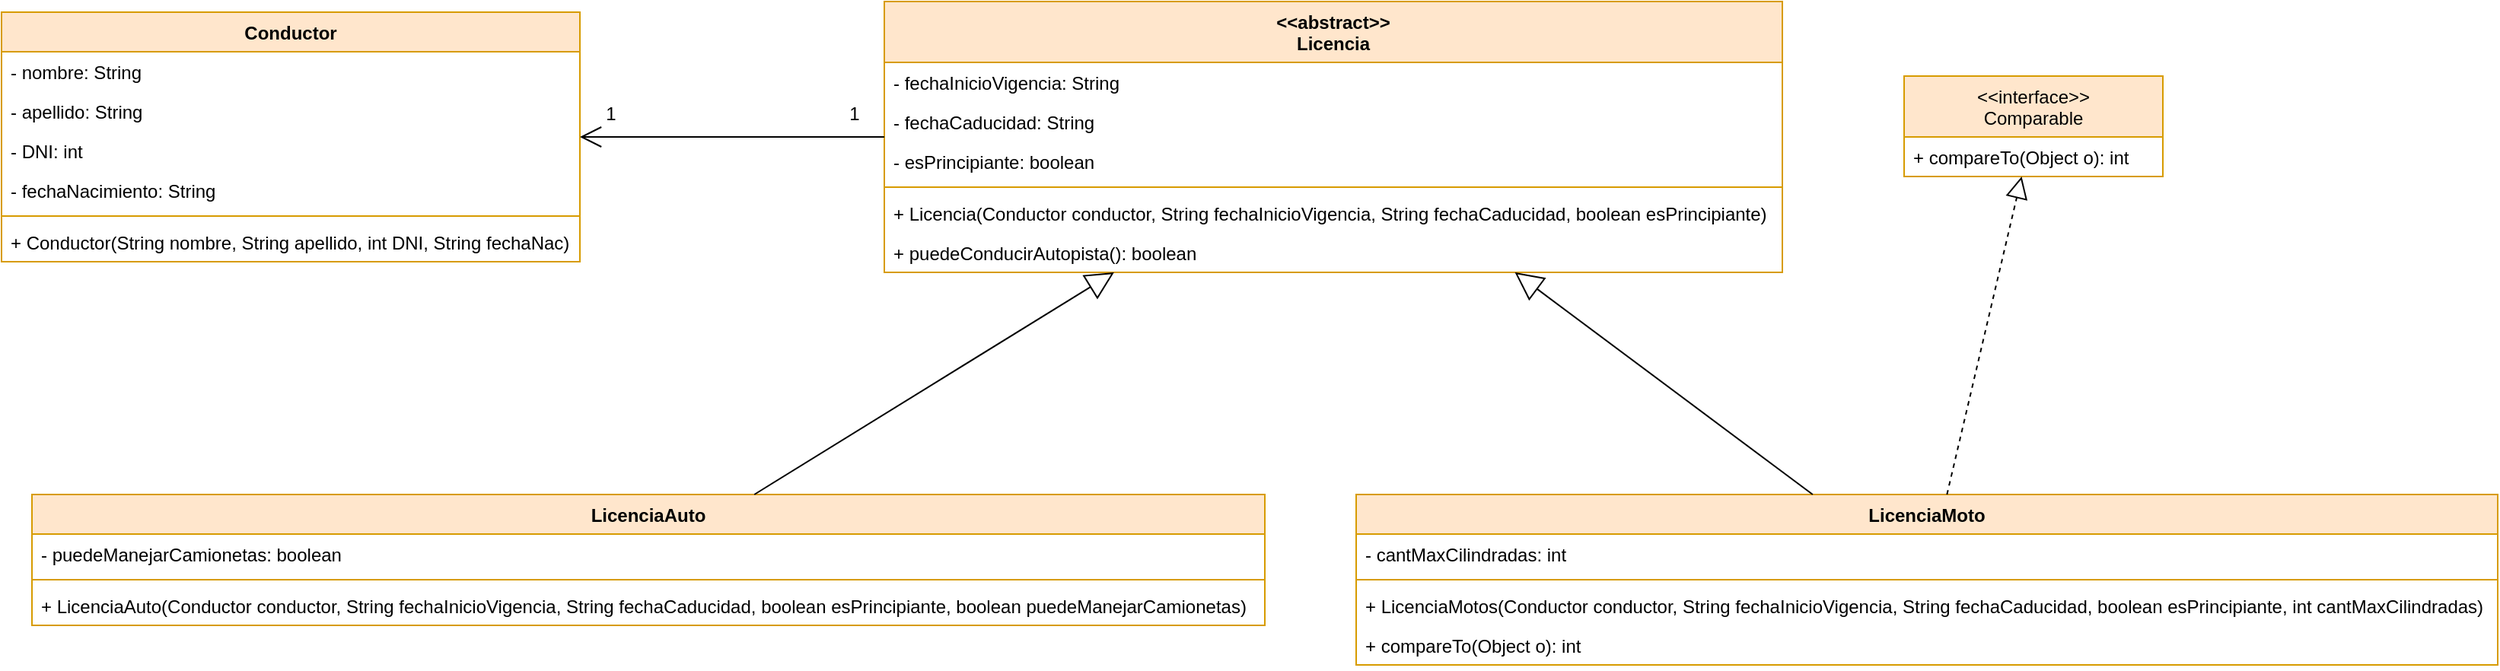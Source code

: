 <mxfile version="14.8.3" type="google"><diagram id="rb5g5wRQAsIn745uUFzb" name="Page-1"><mxGraphModel dx="2249" dy="762" grid="1" gridSize="10" guides="1" tooltips="1" connect="1" arrows="1" fold="1" page="1" pageScale="1" pageWidth="827" pageHeight="1169" math="0" shadow="0"><root><mxCell id="0"/><mxCell id="1" parent="0"/><mxCell id="W9UwxXNPBAQWh-vZQcRE-1" value="Conductor" style="swimlane;fontStyle=1;align=center;verticalAlign=top;childLayout=stackLayout;horizontal=1;startSize=26;horizontalStack=0;resizeParent=1;resizeParentMax=0;resizeLast=0;collapsible=1;marginBottom=0;fillColor=#ffe6cc;strokeColor=#d79b00;" parent="1" vertex="1"><mxGeometry x="-370" y="123" width="380" height="164" as="geometry"/></mxCell><mxCell id="W9UwxXNPBAQWh-vZQcRE-2" value="- nombre: String" style="text;strokeColor=none;fillColor=none;align=left;verticalAlign=top;spacingLeft=4;spacingRight=4;overflow=hidden;rotatable=0;points=[[0,0.5],[1,0.5]];portConstraint=eastwest;" parent="W9UwxXNPBAQWh-vZQcRE-1" vertex="1"><mxGeometry y="26" width="380" height="26" as="geometry"/></mxCell><mxCell id="W9UwxXNPBAQWh-vZQcRE-19" value="- apellido: String" style="text;strokeColor=none;fillColor=none;align=left;verticalAlign=top;spacingLeft=4;spacingRight=4;overflow=hidden;rotatable=0;points=[[0,0.5],[1,0.5]];portConstraint=eastwest;" parent="W9UwxXNPBAQWh-vZQcRE-1" vertex="1"><mxGeometry y="52" width="380" height="26" as="geometry"/></mxCell><mxCell id="xuAiMoIAbgYwNR2k_taR-1" value="- DNI: int" style="text;strokeColor=none;fillColor=none;align=left;verticalAlign=top;spacingLeft=4;spacingRight=4;overflow=hidden;rotatable=0;points=[[0,0.5],[1,0.5]];portConstraint=eastwest;" vertex="1" parent="W9UwxXNPBAQWh-vZQcRE-1"><mxGeometry y="78" width="380" height="26" as="geometry"/></mxCell><mxCell id="W9UwxXNPBAQWh-vZQcRE-20" value="- fechaNacimiento: String" style="text;strokeColor=none;fillColor=none;align=left;verticalAlign=top;spacingLeft=4;spacingRight=4;overflow=hidden;rotatable=0;points=[[0,0.5],[1,0.5]];portConstraint=eastwest;" parent="W9UwxXNPBAQWh-vZQcRE-1" vertex="1"><mxGeometry y="104" width="380" height="26" as="geometry"/></mxCell><mxCell id="W9UwxXNPBAQWh-vZQcRE-3" value="" style="line;strokeWidth=1;fillColor=#ffe6cc;align=left;verticalAlign=middle;spacingTop=-1;spacingLeft=3;spacingRight=3;rotatable=0;labelPosition=right;points=[];portConstraint=eastwest;strokeColor=#d79b00;" parent="W9UwxXNPBAQWh-vZQcRE-1" vertex="1"><mxGeometry y="130" width="380" height="8" as="geometry"/></mxCell><mxCell id="W9UwxXNPBAQWh-vZQcRE-4" value="+ Conductor(String nombre, String apellido, int DNI, String fechaNac)" style="text;strokeColor=none;fillColor=none;align=left;verticalAlign=top;spacingLeft=4;spacingRight=4;overflow=hidden;rotatable=0;points=[[0,0.5],[1,0.5]];portConstraint=eastwest;" parent="W9UwxXNPBAQWh-vZQcRE-1" vertex="1"><mxGeometry y="138" width="380" height="26" as="geometry"/></mxCell><mxCell id="W9UwxXNPBAQWh-vZQcRE-5" value="&lt;&lt;abstract&gt;&gt;&#10;Licencia" style="swimlane;fontStyle=1;align=center;verticalAlign=top;childLayout=stackLayout;horizontal=1;startSize=40;horizontalStack=0;resizeParent=1;resizeParentMax=0;resizeLast=0;collapsible=1;marginBottom=0;fillColor=#ffe6cc;strokeColor=#d79b00;" parent="1" vertex="1"><mxGeometry x="210" y="116" width="590" height="178" as="geometry"/></mxCell><mxCell id="W9UwxXNPBAQWh-vZQcRE-17" value="- fechaInicioVigencia: String" style="text;strokeColor=none;fillColor=none;align=left;verticalAlign=top;spacingLeft=4;spacingRight=4;overflow=hidden;rotatable=0;points=[[0,0.5],[1,0.5]];portConstraint=eastwest;" parent="W9UwxXNPBAQWh-vZQcRE-5" vertex="1"><mxGeometry y="40" width="590" height="26" as="geometry"/></mxCell><mxCell id="W9UwxXNPBAQWh-vZQcRE-18" value="- fechaCaducidad: String" style="text;strokeColor=none;fillColor=none;align=left;verticalAlign=top;spacingLeft=4;spacingRight=4;overflow=hidden;rotatable=0;points=[[0,0.5],[1,0.5]];portConstraint=eastwest;" parent="W9UwxXNPBAQWh-vZQcRE-5" vertex="1"><mxGeometry y="66" width="590" height="26" as="geometry"/></mxCell><mxCell id="W9UwxXNPBAQWh-vZQcRE-41" value="- esPrincipiante: boolean" style="text;strokeColor=none;fillColor=none;align=left;verticalAlign=top;spacingLeft=4;spacingRight=4;overflow=hidden;rotatable=0;points=[[0,0.5],[1,0.5]];portConstraint=eastwest;" parent="W9UwxXNPBAQWh-vZQcRE-5" vertex="1"><mxGeometry y="92" width="590" height="26" as="geometry"/></mxCell><mxCell id="W9UwxXNPBAQWh-vZQcRE-7" value="" style="line;strokeWidth=1;fillColor=#ffe6cc;align=left;verticalAlign=middle;spacingTop=-1;spacingLeft=3;spacingRight=3;rotatable=0;labelPosition=right;points=[];portConstraint=eastwest;strokeColor=#d79b00;" parent="W9UwxXNPBAQWh-vZQcRE-5" vertex="1"><mxGeometry y="118" width="590" height="8" as="geometry"/></mxCell><mxCell id="V5My2ZaupANnXgkYsE3B-1" value="+ Licencia(Conductor conductor, String fechaInicioVigencia, String fechaCaducidad, boolean esPrincipiante)" style="text;strokeColor=none;fillColor=none;align=left;verticalAlign=top;spacingLeft=4;spacingRight=4;overflow=hidden;rotatable=0;points=[[0,0.5],[1,0.5]];portConstraint=eastwest;" parent="W9UwxXNPBAQWh-vZQcRE-5" vertex="1"><mxGeometry y="126" width="590" height="26" as="geometry"/></mxCell><mxCell id="W9UwxXNPBAQWh-vZQcRE-8" value="+ puedeConducirAutopista(): boolean" style="text;strokeColor=none;fillColor=none;align=left;verticalAlign=top;spacingLeft=4;spacingRight=4;overflow=hidden;rotatable=0;points=[[0,0.5],[1,0.5]];portConstraint=eastwest;" parent="W9UwxXNPBAQWh-vZQcRE-5" vertex="1"><mxGeometry y="152" width="590" height="26" as="geometry"/></mxCell><mxCell id="W9UwxXNPBAQWh-vZQcRE-9" value="LicenciaAuto" style="swimlane;fontStyle=1;align=center;verticalAlign=top;childLayout=stackLayout;horizontal=1;startSize=26;horizontalStack=0;resizeParent=1;resizeParentMax=0;resizeLast=0;collapsible=1;marginBottom=0;fillColor=#ffe6cc;strokeColor=#d79b00;" parent="1" vertex="1"><mxGeometry x="-350" y="440" width="810" height="86" as="geometry"/></mxCell><mxCell id="W9UwxXNPBAQWh-vZQcRE-10" value="- puedeManejarCamionetas: boolean" style="text;strokeColor=none;fillColor=none;align=left;verticalAlign=top;spacingLeft=4;spacingRight=4;overflow=hidden;rotatable=0;points=[[0,0.5],[1,0.5]];portConstraint=eastwest;" parent="W9UwxXNPBAQWh-vZQcRE-9" vertex="1"><mxGeometry y="26" width="810" height="26" as="geometry"/></mxCell><mxCell id="W9UwxXNPBAQWh-vZQcRE-11" value="" style="line;strokeWidth=1;fillColor=#ffe6cc;align=left;verticalAlign=middle;spacingTop=-1;spacingLeft=3;spacingRight=3;rotatable=0;labelPosition=right;points=[];portConstraint=eastwest;strokeColor=#d79b00;" parent="W9UwxXNPBAQWh-vZQcRE-9" vertex="1"><mxGeometry y="52" width="810" height="8" as="geometry"/></mxCell><mxCell id="V5My2ZaupANnXgkYsE3B-3" value="+ LicenciaAuto(Conductor conductor, String fechaInicioVigencia, String fechaCaducidad, boolean esPrincipiante, boolean puedeManejarCamionetas)" style="text;strokeColor=none;fillColor=none;align=left;verticalAlign=top;spacingLeft=4;spacingRight=4;overflow=hidden;rotatable=0;points=[[0,0.5],[1,0.5]];portConstraint=eastwest;" parent="W9UwxXNPBAQWh-vZQcRE-9" vertex="1"><mxGeometry y="60" width="810" height="26" as="geometry"/></mxCell><mxCell id="W9UwxXNPBAQWh-vZQcRE-13" value="LicenciaMoto" style="swimlane;fontStyle=1;align=center;verticalAlign=top;childLayout=stackLayout;horizontal=1;startSize=26;horizontalStack=0;resizeParent=1;resizeParentMax=0;resizeLast=0;collapsible=1;marginBottom=0;fillColor=#ffe6cc;strokeColor=#d79b00;" parent="1" vertex="1"><mxGeometry x="520" y="440" width="750" height="112" as="geometry"/></mxCell><mxCell id="W9UwxXNPBAQWh-vZQcRE-14" value="- cantMaxCilindradas: int" style="text;strokeColor=none;fillColor=none;align=left;verticalAlign=top;spacingLeft=4;spacingRight=4;overflow=hidden;rotatable=0;points=[[0,0.5],[1,0.5]];portConstraint=eastwest;" parent="W9UwxXNPBAQWh-vZQcRE-13" vertex="1"><mxGeometry y="26" width="750" height="26" as="geometry"/></mxCell><mxCell id="W9UwxXNPBAQWh-vZQcRE-15" value="" style="line;strokeWidth=1;fillColor=#ffe6cc;align=left;verticalAlign=middle;spacingTop=-1;spacingLeft=3;spacingRight=3;rotatable=0;labelPosition=right;points=[];portConstraint=eastwest;strokeColor=#d79b00;" parent="W9UwxXNPBAQWh-vZQcRE-13" vertex="1"><mxGeometry y="52" width="750" height="8" as="geometry"/></mxCell><mxCell id="V5My2ZaupANnXgkYsE3B-2" value="+ LicenciaMotos(Conductor conductor, String fechaInicioVigencia, String fechaCaducidad, boolean esPrincipiante, int cantMaxCilindradas)" style="text;strokeColor=none;fillColor=none;align=left;verticalAlign=top;spacingLeft=4;spacingRight=4;overflow=hidden;rotatable=0;points=[[0,0.5],[1,0.5]];portConstraint=eastwest;" parent="W9UwxXNPBAQWh-vZQcRE-13" vertex="1"><mxGeometry y="60" width="750" height="26" as="geometry"/></mxCell><mxCell id="W9UwxXNPBAQWh-vZQcRE-16" value="+ compareTo(Object o): int" style="text;strokeColor=none;fillColor=none;align=left;verticalAlign=top;spacingLeft=4;spacingRight=4;overflow=hidden;rotatable=0;points=[[0,0.5],[1,0.5]];portConstraint=eastwest;" parent="W9UwxXNPBAQWh-vZQcRE-13" vertex="1"><mxGeometry y="86" width="750" height="26" as="geometry"/></mxCell><mxCell id="W9UwxXNPBAQWh-vZQcRE-29" value="" style="endArrow=block;endSize=16;endFill=0;html=1;" parent="1" source="W9UwxXNPBAQWh-vZQcRE-9" target="W9UwxXNPBAQWh-vZQcRE-5" edge="1"><mxGeometry x="-0.036" y="104" width="160" relative="1" as="geometry"><mxPoint x="80" y="540" as="sourcePoint"/><mxPoint x="240" y="540" as="targetPoint"/><mxPoint as="offset"/></mxGeometry></mxCell><mxCell id="W9UwxXNPBAQWh-vZQcRE-31" value="" style="endArrow=block;endSize=16;endFill=0;html=1;" parent="1" source="W9UwxXNPBAQWh-vZQcRE-13" target="W9UwxXNPBAQWh-vZQcRE-5" edge="1"><mxGeometry x="-0.036" y="104" width="160" relative="1" as="geometry"><mxPoint x="267.184" y="300" as="sourcePoint"/><mxPoint x="301.954" y="245" as="targetPoint"/><mxPoint as="offset"/></mxGeometry></mxCell><mxCell id="W9UwxXNPBAQWh-vZQcRE-44" value="&lt;&lt;interface&gt;&gt;&#10;Comparable" style="swimlane;fontStyle=0;childLayout=stackLayout;horizontal=1;startSize=40;fillColor=#ffe6cc;horizontalStack=0;resizeParent=1;resizeParentMax=0;resizeLast=0;collapsible=1;marginBottom=0;strokeColor=#d79b00;" parent="1" vertex="1"><mxGeometry x="880" y="165" width="170" height="66" as="geometry"/></mxCell><mxCell id="W9UwxXNPBAQWh-vZQcRE-45" value="+ compareTo(Object o): int" style="text;strokeColor=none;fillColor=none;align=left;verticalAlign=top;spacingLeft=4;spacingRight=4;overflow=hidden;rotatable=0;points=[[0,0.5],[1,0.5]];portConstraint=eastwest;" parent="W9UwxXNPBAQWh-vZQcRE-44" vertex="1"><mxGeometry y="40" width="170" height="26" as="geometry"/></mxCell><mxCell id="W9UwxXNPBAQWh-vZQcRE-49" value="" style="endArrow=block;dashed=1;endFill=0;endSize=12;html=1;" parent="1" source="W9UwxXNPBAQWh-vZQcRE-13" target="W9UwxXNPBAQWh-vZQcRE-44" edge="1"><mxGeometry width="160" relative="1" as="geometry"><mxPoint x="330" y="380" as="sourcePoint"/><mxPoint x="490" y="380" as="targetPoint"/></mxGeometry></mxCell><mxCell id="W9UwxXNPBAQWh-vZQcRE-50" value="" style="endArrow=open;endFill=1;endSize=12;html=1;" parent="1" source="W9UwxXNPBAQWh-vZQcRE-5" target="W9UwxXNPBAQWh-vZQcRE-1" edge="1"><mxGeometry width="160" relative="1" as="geometry"><mxPoint x="330" y="380" as="sourcePoint"/><mxPoint x="490" y="380" as="targetPoint"/></mxGeometry></mxCell><mxCell id="W9UwxXNPBAQWh-vZQcRE-51" value="1" style="text;html=1;align=center;verticalAlign=middle;resizable=0;points=[];autosize=1;strokeColor=none;" parent="1" vertex="1"><mxGeometry x="180" y="180" width="20" height="20" as="geometry"/></mxCell><mxCell id="W9UwxXNPBAQWh-vZQcRE-52" value="1" style="text;html=1;align=center;verticalAlign=middle;resizable=0;points=[];autosize=1;strokeColor=none;" parent="1" vertex="1"><mxGeometry x="20" y="180" width="20" height="20" as="geometry"/></mxCell></root></mxGraphModel></diagram></mxfile>
